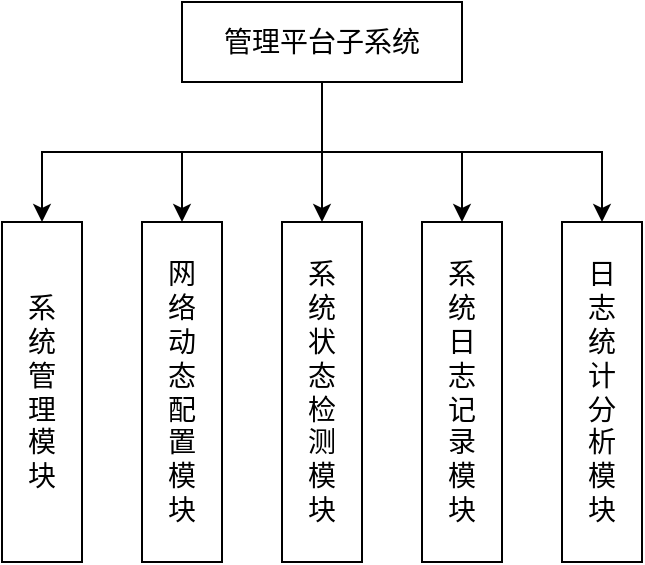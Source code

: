 <mxfile version="20.8.23" type="github">
  <diagram name="第 1 页" id="AcYdlMYRaBqmv85kzQkg">
    <mxGraphModel dx="1728" dy="937" grid="1" gridSize="10" guides="1" tooltips="1" connect="1" arrows="1" fold="1" page="1" pageScale="1" pageWidth="827" pageHeight="1169" math="0" shadow="0">
      <root>
        <mxCell id="0" />
        <mxCell id="1" parent="0" />
        <mxCell id="9onQ5a9bX94Wez5FN68Y-1" style="edgeStyle=orthogonalEdgeStyle;rounded=0;orthogonalLoop=1;jettySize=auto;html=1;exitX=0.5;exitY=1;exitDx=0;exitDy=0;entryX=0.5;entryY=0;entryDx=0;entryDy=0;fontSize=14;" edge="1" parent="1" source="9onQ5a9bX94Wez5FN68Y-4" target="9onQ5a9bX94Wez5FN68Y-5">
          <mxGeometry relative="1" as="geometry" />
        </mxCell>
        <mxCell id="9onQ5a9bX94Wez5FN68Y-2" style="edgeStyle=orthogonalEdgeStyle;rounded=0;orthogonalLoop=1;jettySize=auto;html=1;exitX=0.5;exitY=1;exitDx=0;exitDy=0;entryX=0.5;entryY=0;entryDx=0;entryDy=0;fontSize=14;" edge="1" parent="1" source="9onQ5a9bX94Wez5FN68Y-4" target="9onQ5a9bX94Wez5FN68Y-6">
          <mxGeometry relative="1" as="geometry" />
        </mxCell>
        <mxCell id="9onQ5a9bX94Wez5FN68Y-3" style="edgeStyle=orthogonalEdgeStyle;rounded=0;orthogonalLoop=1;jettySize=auto;html=1;exitX=0.5;exitY=1;exitDx=0;exitDy=0;entryX=0.5;entryY=0;entryDx=0;entryDy=0;fontSize=14;" edge="1" parent="1" source="9onQ5a9bX94Wez5FN68Y-4" target="9onQ5a9bX94Wez5FN68Y-7">
          <mxGeometry relative="1" as="geometry" />
        </mxCell>
        <mxCell id="9onQ5a9bX94Wez5FN68Y-10" style="edgeStyle=orthogonalEdgeStyle;rounded=0;orthogonalLoop=1;jettySize=auto;html=1;exitX=0.5;exitY=1;exitDx=0;exitDy=0;entryX=0.5;entryY=0;entryDx=0;entryDy=0;" edge="1" parent="1" source="9onQ5a9bX94Wez5FN68Y-4" target="9onQ5a9bX94Wez5FN68Y-9">
          <mxGeometry relative="1" as="geometry" />
        </mxCell>
        <mxCell id="9onQ5a9bX94Wez5FN68Y-11" style="edgeStyle=orthogonalEdgeStyle;rounded=0;orthogonalLoop=1;jettySize=auto;html=1;exitX=0.5;exitY=1;exitDx=0;exitDy=0;entryX=0.5;entryY=0;entryDx=0;entryDy=0;" edge="1" parent="1" source="9onQ5a9bX94Wez5FN68Y-4" target="9onQ5a9bX94Wez5FN68Y-8">
          <mxGeometry relative="1" as="geometry" />
        </mxCell>
        <mxCell id="9onQ5a9bX94Wez5FN68Y-4" value="管理平台子系统" style="rounded=0;whiteSpace=wrap;html=1;fontSize=14;" vertex="1" parent="1">
          <mxGeometry x="250" y="140" width="140" height="40" as="geometry" />
        </mxCell>
        <mxCell id="9onQ5a9bX94Wez5FN68Y-5" value="网&lt;br&gt;络&lt;br&gt;动&lt;br&gt;态&lt;br&gt;配&lt;br&gt;置&lt;br&gt;模&lt;br&gt;块" style="rounded=0;whiteSpace=wrap;html=1;fontSize=14;" vertex="1" parent="1">
          <mxGeometry x="230" y="250" width="40" height="170" as="geometry" />
        </mxCell>
        <mxCell id="9onQ5a9bX94Wez5FN68Y-6" value="系&lt;br&gt;统&lt;br&gt;状&lt;br&gt;态&lt;br&gt;检&lt;br&gt;测&lt;br&gt;模&lt;br&gt;块" style="rounded=0;whiteSpace=wrap;html=1;fontSize=14;" vertex="1" parent="1">
          <mxGeometry x="300" y="250" width="40" height="170" as="geometry" />
        </mxCell>
        <mxCell id="9onQ5a9bX94Wez5FN68Y-7" value="系&lt;br&gt;统&lt;br&gt;日&lt;br&gt;志&lt;br&gt;记&lt;br&gt;录&lt;br&gt;模&lt;br&gt;块" style="rounded=0;whiteSpace=wrap;html=1;fontSize=14;" vertex="1" parent="1">
          <mxGeometry x="370" y="250" width="40" height="170" as="geometry" />
        </mxCell>
        <mxCell id="9onQ5a9bX94Wez5FN68Y-8" value="系&lt;br&gt;统&lt;br&gt;管&lt;br&gt;理&lt;br&gt;模&lt;br&gt;块" style="rounded=0;whiteSpace=wrap;html=1;fontSize=14;" vertex="1" parent="1">
          <mxGeometry x="160" y="250" width="40" height="170" as="geometry" />
        </mxCell>
        <mxCell id="9onQ5a9bX94Wez5FN68Y-9" value="日&lt;br&gt;志&lt;br&gt;统&lt;br&gt;计&lt;br&gt;分&lt;br&gt;析&lt;br&gt;模&lt;br&gt;块" style="rounded=0;whiteSpace=wrap;html=1;fontSize=14;" vertex="1" parent="1">
          <mxGeometry x="440" y="250" width="40" height="170" as="geometry" />
        </mxCell>
      </root>
    </mxGraphModel>
  </diagram>
</mxfile>
